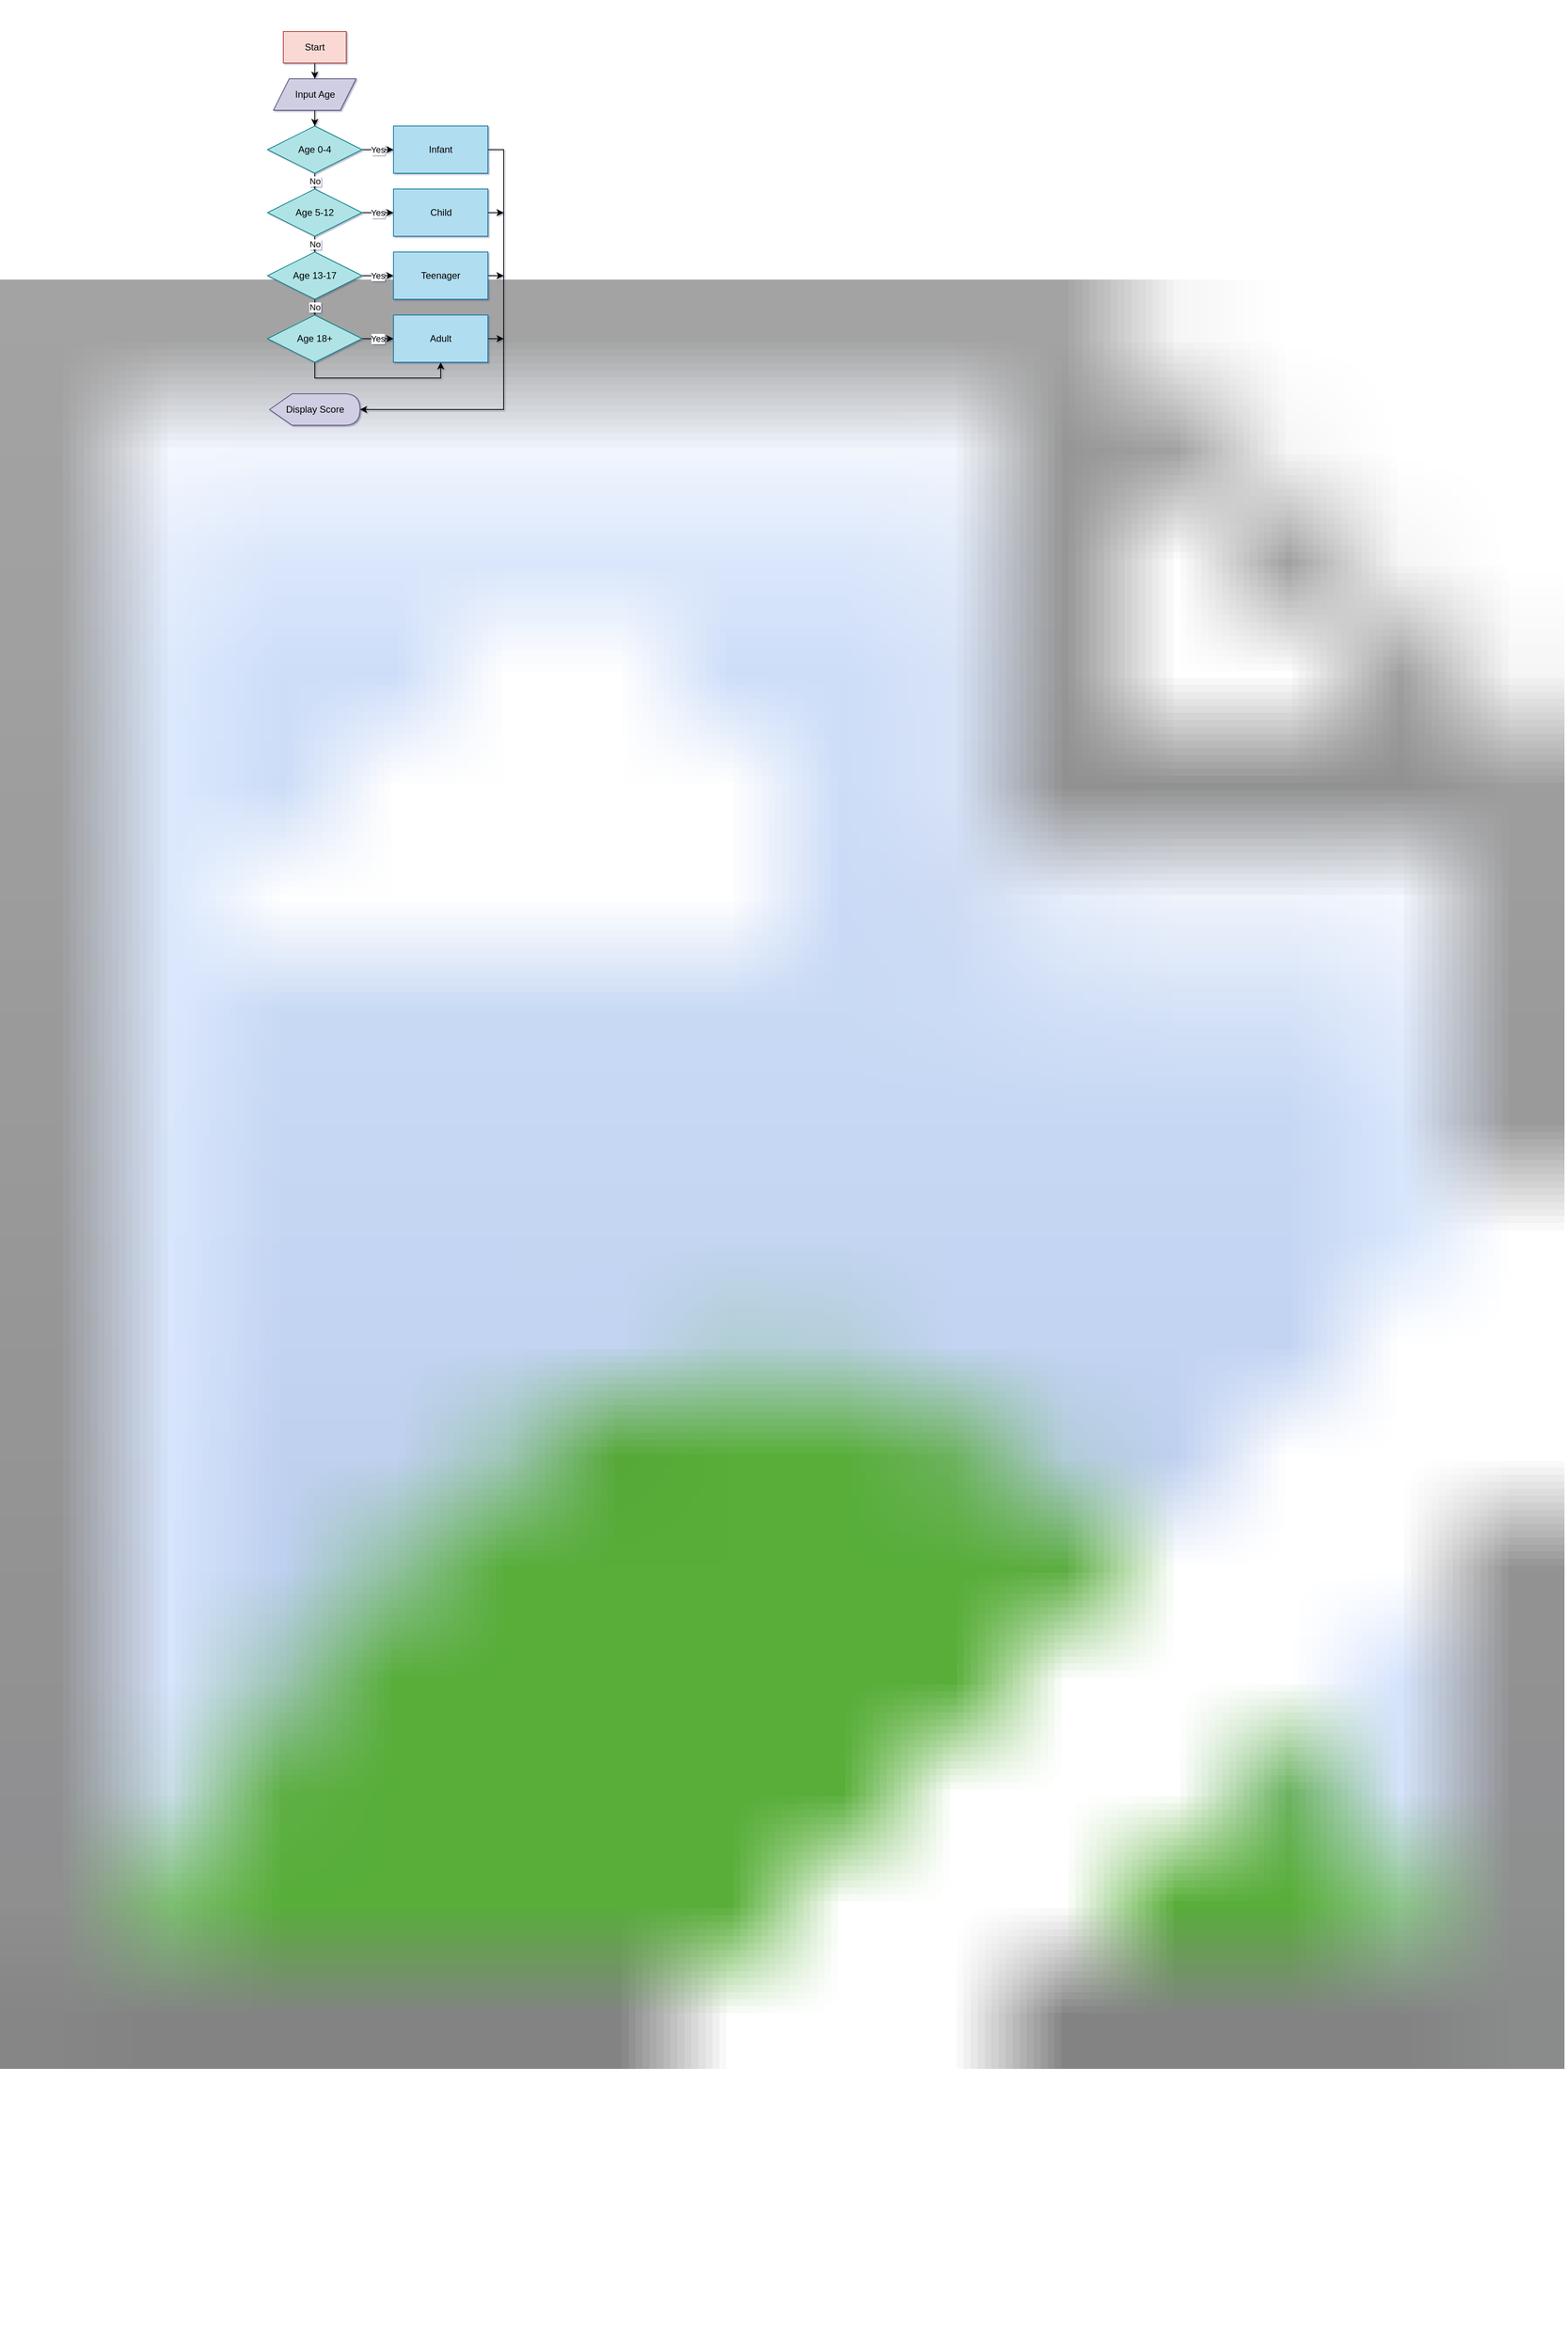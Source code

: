 <mxfile version="20.2.8" type="device"><diagram id="C5RBs43oDa-KdzZeNtuy" name="Page-1"><mxGraphModel dx="1002" dy="558" grid="1" gridSize="10" guides="1" tooltips="1" connect="1" arrows="1" fold="1" page="1" pageScale="1" pageWidth="827" pageHeight="1169" background="none" backgroundImage="{&quot;src&quot;:&quot;https://resizing.flixster.com/4cj6h4Pepi_2UkqtYCe0rB7pgW0=/ems.ZW1zLXByZC1hc3NldHMvbW92aWVzLzA0MzljODE3LTgzMDMtNGRiOS1iOTM0LTM1ODk1ODMwNDIyOC53ZWJw&quot;,&quot;width&quot;:&quot;1988&quot;,&quot;height&quot;:&quot;2982&quot;,&quot;x&quot;:0,&quot;y&quot;:0}" math="0" shadow="1"><root><mxCell id="WIyWlLk6GJQsqaUBKTNV-0"/><mxCell id="WIyWlLk6GJQsqaUBKTNV-1" parent="WIyWlLk6GJQsqaUBKTNV-0"/><mxCell id="chWGRSF2fdAh9qR85pM0-37" value="" style="edgeStyle=orthogonalEdgeStyle;rounded=0;orthogonalLoop=1;jettySize=auto;html=1;" edge="1" parent="WIyWlLk6GJQsqaUBKTNV-1" source="chWGRSF2fdAh9qR85pM0-0" target="chWGRSF2fdAh9qR85pM0-36"><mxGeometry relative="1" as="geometry"/></mxCell><mxCell id="chWGRSF2fdAh9qR85pM0-0" value="Start" style="whiteSpace=wrap;html=1;fillColor=#fad9d5;strokeColor=#ae4132;" vertex="1" parent="WIyWlLk6GJQsqaUBKTNV-1"><mxGeometry x="360" y="40" width="80" height="40" as="geometry"/></mxCell><mxCell id="chWGRSF2fdAh9qR85pM0-1" value="Yes" style="edgeStyle=orthogonalEdgeStyle;rounded=0;orthogonalLoop=1;jettySize=auto;html=1;" edge="1" parent="WIyWlLk6GJQsqaUBKTNV-1" source="chWGRSF2fdAh9qR85pM0-3" target="chWGRSF2fdAh9qR85pM0-5"><mxGeometry relative="1" as="geometry"/></mxCell><mxCell id="chWGRSF2fdAh9qR85pM0-2" value="No" style="edgeStyle=orthogonalEdgeStyle;rounded=0;orthogonalLoop=1;jettySize=auto;html=1;" edge="1" parent="WIyWlLk6GJQsqaUBKTNV-1" source="chWGRSF2fdAh9qR85pM0-3" target="chWGRSF2fdAh9qR85pM0-8"><mxGeometry relative="1" as="geometry"/></mxCell><mxCell id="chWGRSF2fdAh9qR85pM0-3" value="Age 0-4" style="rhombus;whiteSpace=wrap;html=1;fillColor=#b0e3e6;strokeColor=#0e8088;" vertex="1" parent="WIyWlLk6GJQsqaUBKTNV-1"><mxGeometry x="340" y="160" width="120" height="60" as="geometry"/></mxCell><mxCell id="chWGRSF2fdAh9qR85pM0-4" style="edgeStyle=orthogonalEdgeStyle;rounded=0;orthogonalLoop=1;jettySize=auto;html=1;exitX=1;exitY=0.5;exitDx=0;exitDy=0;entryX=1;entryY=0.5;entryDx=0;entryDy=0;entryPerimeter=0;" edge="1" parent="WIyWlLk6GJQsqaUBKTNV-1" source="chWGRSF2fdAh9qR85pM0-5" target="chWGRSF2fdAh9qR85pM0-35"><mxGeometry relative="1" as="geometry"/></mxCell><mxCell id="chWGRSF2fdAh9qR85pM0-5" value="Infant" style="whiteSpace=wrap;html=1;fillColor=#b1ddf0;strokeColor=#10739e;" vertex="1" parent="WIyWlLk6GJQsqaUBKTNV-1"><mxGeometry x="500" y="160" width="120" height="60" as="geometry"/></mxCell><mxCell id="chWGRSF2fdAh9qR85pM0-6" value="Yes" style="edgeStyle=orthogonalEdgeStyle;rounded=0;orthogonalLoop=1;jettySize=auto;html=1;" edge="1" parent="WIyWlLk6GJQsqaUBKTNV-1" source="chWGRSF2fdAh9qR85pM0-8" target="chWGRSF2fdAh9qR85pM0-10"><mxGeometry relative="1" as="geometry"/></mxCell><mxCell id="chWGRSF2fdAh9qR85pM0-7" value="No" style="edgeStyle=orthogonalEdgeStyle;rounded=0;orthogonalLoop=1;jettySize=auto;html=1;" edge="1" parent="WIyWlLk6GJQsqaUBKTNV-1" source="chWGRSF2fdAh9qR85pM0-8" target="chWGRSF2fdAh9qR85pM0-13"><mxGeometry relative="1" as="geometry"/></mxCell><mxCell id="chWGRSF2fdAh9qR85pM0-8" value="Age 5-12" style="rhombus;whiteSpace=wrap;html=1;fillColor=#b0e3e6;strokeColor=#0e8088;" vertex="1" parent="WIyWlLk6GJQsqaUBKTNV-1"><mxGeometry x="340" y="240" width="120" height="60" as="geometry"/></mxCell><mxCell id="chWGRSF2fdAh9qR85pM0-9" style="edgeStyle=orthogonalEdgeStyle;rounded=0;orthogonalLoop=1;jettySize=auto;html=1;exitX=1;exitY=0.5;exitDx=0;exitDy=0;" edge="1" parent="WIyWlLk6GJQsqaUBKTNV-1" source="chWGRSF2fdAh9qR85pM0-10"><mxGeometry relative="1" as="geometry"><mxPoint x="640" y="270" as="targetPoint"/></mxGeometry></mxCell><mxCell id="chWGRSF2fdAh9qR85pM0-10" value="Child" style="html=1;fillColor=#b1ddf0;strokeColor=#10739e;" vertex="1" parent="WIyWlLk6GJQsqaUBKTNV-1"><mxGeometry x="500" y="240" width="120" height="60" as="geometry"/></mxCell><mxCell id="chWGRSF2fdAh9qR85pM0-11" value="Yes" style="edgeStyle=orthogonalEdgeStyle;rounded=0;orthogonalLoop=1;jettySize=auto;html=1;" edge="1" parent="WIyWlLk6GJQsqaUBKTNV-1" source="chWGRSF2fdAh9qR85pM0-13" target="chWGRSF2fdAh9qR85pM0-15"><mxGeometry relative="1" as="geometry"/></mxCell><mxCell id="chWGRSF2fdAh9qR85pM0-12" value="No" style="edgeStyle=orthogonalEdgeStyle;rounded=0;orthogonalLoop=1;jettySize=auto;html=1;" edge="1" parent="WIyWlLk6GJQsqaUBKTNV-1" source="chWGRSF2fdAh9qR85pM0-13" target="chWGRSF2fdAh9qR85pM0-18"><mxGeometry relative="1" as="geometry"/></mxCell><mxCell id="chWGRSF2fdAh9qR85pM0-13" value="Age 13-17" style="rhombus;whiteSpace=wrap;html=1;fillColor=#b0e3e6;strokeColor=#0e8088;" vertex="1" parent="WIyWlLk6GJQsqaUBKTNV-1"><mxGeometry x="340" y="320" width="120" height="60" as="geometry"/></mxCell><mxCell id="chWGRSF2fdAh9qR85pM0-14" style="edgeStyle=orthogonalEdgeStyle;rounded=0;orthogonalLoop=1;jettySize=auto;html=1;exitX=1;exitY=0.5;exitDx=0;exitDy=0;" edge="1" parent="WIyWlLk6GJQsqaUBKTNV-1" source="chWGRSF2fdAh9qR85pM0-15"><mxGeometry relative="1" as="geometry"><mxPoint x="640" y="350" as="targetPoint"/></mxGeometry></mxCell><mxCell id="chWGRSF2fdAh9qR85pM0-15" value="Teenager" style="whiteSpace=wrap;html=1;fillColor=#b1ddf0;strokeColor=#10739e;" vertex="1" parent="WIyWlLk6GJQsqaUBKTNV-1"><mxGeometry x="500" y="320" width="120" height="60" as="geometry"/></mxCell><mxCell id="chWGRSF2fdAh9qR85pM0-16" value="Yes" style="edgeStyle=orthogonalEdgeStyle;rounded=0;orthogonalLoop=1;jettySize=auto;html=1;" edge="1" parent="WIyWlLk6GJQsqaUBKTNV-1" source="chWGRSF2fdAh9qR85pM0-18" target="chWGRSF2fdAh9qR85pM0-20"><mxGeometry relative="1" as="geometry"/></mxCell><mxCell id="chWGRSF2fdAh9qR85pM0-40" style="edgeStyle=orthogonalEdgeStyle;rounded=0;orthogonalLoop=1;jettySize=auto;html=1;exitX=0.5;exitY=1;exitDx=0;exitDy=0;entryX=0.5;entryY=1;entryDx=0;entryDy=0;" edge="1" parent="WIyWlLk6GJQsqaUBKTNV-1" source="chWGRSF2fdAh9qR85pM0-18" target="chWGRSF2fdAh9qR85pM0-20"><mxGeometry relative="1" as="geometry"/></mxCell><mxCell id="chWGRSF2fdAh9qR85pM0-18" value="Age 18+" style="rhombus;whiteSpace=wrap;html=1;fillColor=#b0e3e6;strokeColor=#0e8088;" vertex="1" parent="WIyWlLk6GJQsqaUBKTNV-1"><mxGeometry x="340" y="400" width="120" height="60" as="geometry"/></mxCell><mxCell id="chWGRSF2fdAh9qR85pM0-19" style="edgeStyle=orthogonalEdgeStyle;rounded=0;orthogonalLoop=1;jettySize=auto;html=1;exitX=1;exitY=0.5;exitDx=0;exitDy=0;" edge="1" parent="WIyWlLk6GJQsqaUBKTNV-1" source="chWGRSF2fdAh9qR85pM0-20"><mxGeometry relative="1" as="geometry"><mxPoint x="640" y="430" as="targetPoint"/></mxGeometry></mxCell><mxCell id="chWGRSF2fdAh9qR85pM0-20" value="Adult" style="whiteSpace=wrap;html=1;fillColor=#b1ddf0;strokeColor=#10739e;" vertex="1" parent="WIyWlLk6GJQsqaUBKTNV-1"><mxGeometry x="500" y="400" width="120" height="60" as="geometry"/></mxCell><mxCell id="chWGRSF2fdAh9qR85pM0-35" value="Display Score" style="shape=display;whiteSpace=wrap;html=1;fillColor=#d0cee2;strokeColor=#56517e;" vertex="1" parent="WIyWlLk6GJQsqaUBKTNV-1"><mxGeometry x="342.5" y="500" width="115" height="40" as="geometry"/></mxCell><mxCell id="chWGRSF2fdAh9qR85pM0-44" style="edgeStyle=orthogonalEdgeStyle;rounded=0;orthogonalLoop=1;jettySize=auto;html=1;exitX=0.5;exitY=1;exitDx=0;exitDy=0;" edge="1" parent="WIyWlLk6GJQsqaUBKTNV-1" source="chWGRSF2fdAh9qR85pM0-36" target="chWGRSF2fdAh9qR85pM0-3"><mxGeometry relative="1" as="geometry"/></mxCell><mxCell id="chWGRSF2fdAh9qR85pM0-36" value="Input Age" style="shape=parallelogram;perimeter=parallelogramPerimeter;whiteSpace=wrap;html=1;fixedSize=1;fillColor=#d0cee2;strokeColor=#56517e;" vertex="1" parent="WIyWlLk6GJQsqaUBKTNV-1"><mxGeometry x="347.5" y="100" width="105" height="40" as="geometry"/></mxCell><mxCell id="chWGRSF2fdAh9qR85pM0-38" style="edgeStyle=orthogonalEdgeStyle;rounded=0;orthogonalLoop=1;jettySize=auto;html=1;exitX=0.5;exitY=1;exitDx=0;exitDy=0;" edge="1" parent="WIyWlLk6GJQsqaUBKTNV-1"><mxGeometry relative="1" as="geometry"><mxPoint x="482.5" y="330" as="sourcePoint"/><mxPoint x="482.5" y="330" as="targetPoint"/></mxGeometry></mxCell></root></mxGraphModel></diagram></mxfile>